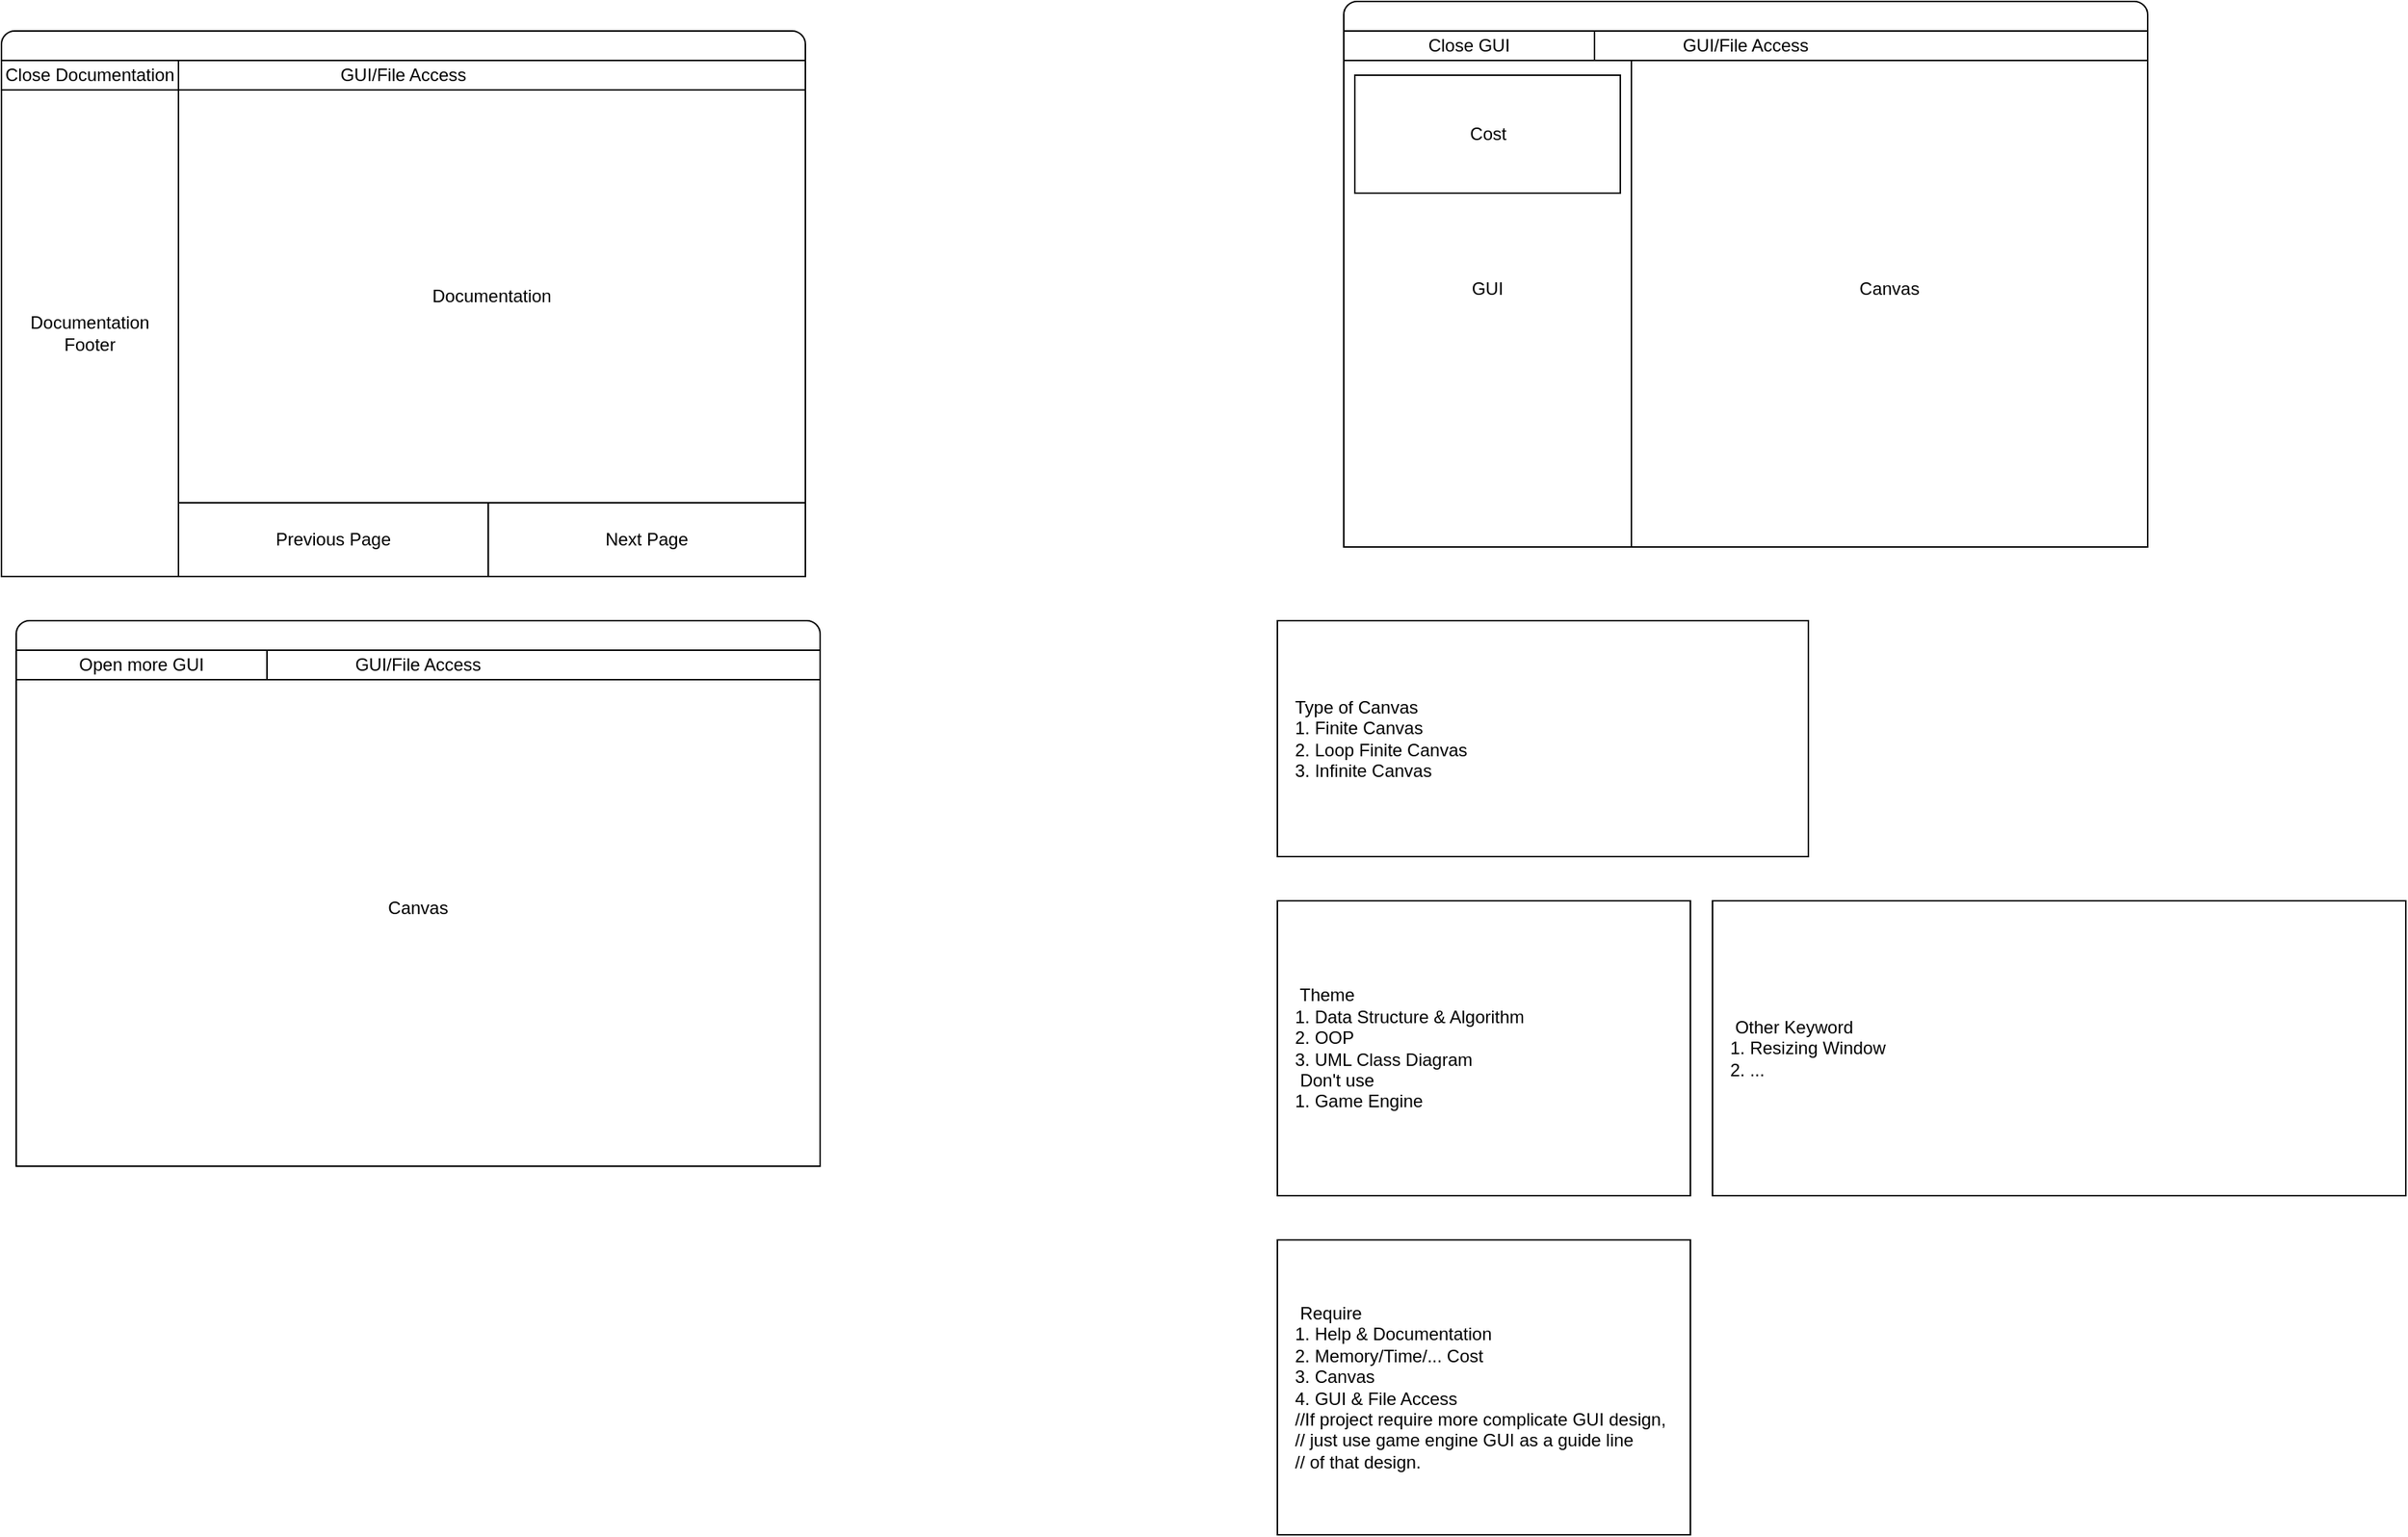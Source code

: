 <mxfile version="17.4.6" type="github">
  <diagram id="iZvV0QXZY0Jg8EdIcTx6" name="Page-1">
    <mxGraphModel dx="704" dy="897" grid="1" gridSize="10" guides="1" tooltips="1" connect="1" arrows="1" fold="1" page="1" pageScale="1" pageWidth="850" pageHeight="1100" math="0" shadow="0">
      <root>
        <mxCell id="0" />
        <mxCell id="1" parent="0" />
        <mxCell id="L_Wf4HDOLT7ESg3Hb2uH-10" value="Type of Canvas&lt;br style=&quot;font-size: 12px;&quot;&gt;1. Finite Canvas&lt;br style=&quot;font-size: 12px;&quot;&gt;2. Loop Finite Canvas&lt;br style=&quot;font-size: 12px;&quot;&gt;3. Infinite Canvas" style="rounded=0;whiteSpace=wrap;html=1;fontSize=12;align=left;spacingLeft=10;" parent="1" vertex="1">
          <mxGeometry x="1765" y="460" width="360" height="160" as="geometry" />
        </mxCell>
        <mxCell id="JNy_GUmZBoZxvFaLuv2r-1" value="&lt;span style=&quot;white-space: pre&quot;&gt;	Theme&lt;br&gt;1. Data Structure &amp;amp; Algorithm&lt;br&gt;2. OOP&lt;br&gt;3. UML Class Diagram&lt;br&gt;&lt;span style=&quot;white-space: pre&quot;&gt;	Don&#39;t use&lt;br&gt;&lt;/span&gt;1. Game Engine&lt;br&gt;&lt;/span&gt;" style="rounded=0;whiteSpace=wrap;html=1;align=left;spacingLeft=10;" vertex="1" parent="1">
          <mxGeometry x="1765" y="650" width="280" height="200" as="geometry" />
        </mxCell>
        <mxCell id="JNy_GUmZBoZxvFaLuv2r-2" value="&lt;span style=&quot;white-space: pre&quot;&gt;	Require&lt;br&gt;1. Help &amp;amp; Documentation&lt;br&gt;2. Memory/Time/... Cost&lt;br&gt;3. Canvas&lt;br&gt;4. GUI &amp;amp; File Access&lt;br/&gt;//If project require more complicate GUI design,&lt;br/&gt;// just use game engine GUI as a guide line &lt;br/&gt;// of that design.&lt;br&gt;&lt;/span&gt;" style="rounded=0;whiteSpace=wrap;html=1;spacingLeft=10;align=left;" vertex="1" parent="1">
          <mxGeometry x="1765" y="880" width="280" height="200" as="geometry" />
        </mxCell>
        <mxCell id="JNy_GUmZBoZxvFaLuv2r-3" value="" style="group" vertex="1" connectable="0" parent="1">
          <mxGeometry x="1810" y="40" width="545" height="370" as="geometry" />
        </mxCell>
        <mxCell id="JNy_GUmZBoZxvFaLuv2r-4" value="" style="rounded=1;whiteSpace=wrap;html=1;" vertex="1" parent="JNy_GUmZBoZxvFaLuv2r-3">
          <mxGeometry width="545" height="60" as="geometry" />
        </mxCell>
        <mxCell id="JNy_GUmZBoZxvFaLuv2r-5" value="Canvas" style="whiteSpace=wrap;html=1;aspect=fixed;" vertex="1" parent="JNy_GUmZBoZxvFaLuv2r-3">
          <mxGeometry x="195" y="20" width="350" height="350" as="geometry" />
        </mxCell>
        <mxCell id="JNy_GUmZBoZxvFaLuv2r-6" value="GUI" style="rounded=0;whiteSpace=wrap;html=1;" vertex="1" parent="JNy_GUmZBoZxvFaLuv2r-3">
          <mxGeometry y="20" width="195" height="350" as="geometry" />
        </mxCell>
        <mxCell id="JNy_GUmZBoZxvFaLuv2r-7" value="Cost" style="rounded=0;whiteSpace=wrap;html=1;" vertex="1" parent="JNy_GUmZBoZxvFaLuv2r-3">
          <mxGeometry x="7.5" y="50" width="180" height="80" as="geometry" />
        </mxCell>
        <mxCell id="JNy_GUmZBoZxvFaLuv2r-8" value="GUI/File Access" style="rounded=0;whiteSpace=wrap;html=1;" vertex="1" parent="JNy_GUmZBoZxvFaLuv2r-3">
          <mxGeometry y="20" width="545" height="20" as="geometry" />
        </mxCell>
        <mxCell id="JNy_GUmZBoZxvFaLuv2r-9" value="Close GUI" style="rounded=0;whiteSpace=wrap;html=1;" vertex="1" parent="JNy_GUmZBoZxvFaLuv2r-3">
          <mxGeometry y="20" width="170" height="20" as="geometry" />
        </mxCell>
        <mxCell id="JNy_GUmZBoZxvFaLuv2r-10" value="" style="group" vertex="1" connectable="0" parent="1">
          <mxGeometry x="910" y="460" width="545" height="370" as="geometry" />
        </mxCell>
        <mxCell id="JNy_GUmZBoZxvFaLuv2r-11" value="" style="rounded=1;whiteSpace=wrap;html=1;" vertex="1" parent="JNy_GUmZBoZxvFaLuv2r-10">
          <mxGeometry width="545" height="60" as="geometry" />
        </mxCell>
        <mxCell id="JNy_GUmZBoZxvFaLuv2r-12" value="Canvas" style="rounded=0;whiteSpace=wrap;html=1;" vertex="1" parent="JNy_GUmZBoZxvFaLuv2r-10">
          <mxGeometry y="20" width="545" height="350" as="geometry" />
        </mxCell>
        <mxCell id="JNy_GUmZBoZxvFaLuv2r-13" value="GUI/File Access" style="rounded=0;whiteSpace=wrap;html=1;" vertex="1" parent="JNy_GUmZBoZxvFaLuv2r-10">
          <mxGeometry y="20" width="545" height="20" as="geometry" />
        </mxCell>
        <mxCell id="JNy_GUmZBoZxvFaLuv2r-14" value="Open more GUI" style="rounded=0;whiteSpace=wrap;html=1;" vertex="1" parent="JNy_GUmZBoZxvFaLuv2r-10">
          <mxGeometry y="20" width="170" height="20" as="geometry" />
        </mxCell>
        <mxCell id="JNy_GUmZBoZxvFaLuv2r-24" value="" style="group" vertex="1" connectable="0" parent="1">
          <mxGeometry x="900" y="60" width="545" height="380" as="geometry" />
        </mxCell>
        <mxCell id="JNy_GUmZBoZxvFaLuv2r-15" value="" style="group" vertex="1" connectable="0" parent="JNy_GUmZBoZxvFaLuv2r-24">
          <mxGeometry width="545" height="380" as="geometry" />
        </mxCell>
        <mxCell id="JNy_GUmZBoZxvFaLuv2r-16" value="" style="rounded=1;whiteSpace=wrap;html=1;" vertex="1" parent="JNy_GUmZBoZxvFaLuv2r-15">
          <mxGeometry width="545" height="60" as="geometry" />
        </mxCell>
        <mxCell id="JNy_GUmZBoZxvFaLuv2r-17" value="" style="rounded=0;whiteSpace=wrap;html=1;" vertex="1" parent="JNy_GUmZBoZxvFaLuv2r-15">
          <mxGeometry y="20" width="545" height="350" as="geometry" />
        </mxCell>
        <mxCell id="JNy_GUmZBoZxvFaLuv2r-18" value="GUI/File Access" style="rounded=0;whiteSpace=wrap;html=1;" vertex="1" parent="JNy_GUmZBoZxvFaLuv2r-15">
          <mxGeometry y="20" width="545" height="20" as="geometry" />
        </mxCell>
        <mxCell id="JNy_GUmZBoZxvFaLuv2r-19" value="Documentation Footer" style="rounded=0;whiteSpace=wrap;html=1;" vertex="1" parent="JNy_GUmZBoZxvFaLuv2r-15">
          <mxGeometry y="40" width="120" height="330" as="geometry" />
        </mxCell>
        <mxCell id="JNy_GUmZBoZxvFaLuv2r-20" value="Documentation" style="rounded=0;whiteSpace=wrap;html=1;" vertex="1" parent="JNy_GUmZBoZxvFaLuv2r-15">
          <mxGeometry x="120" y="40" width="425" height="280" as="geometry" />
        </mxCell>
        <mxCell id="JNy_GUmZBoZxvFaLuv2r-21" value="Previous Page" style="rounded=0;whiteSpace=wrap;html=1;" vertex="1" parent="JNy_GUmZBoZxvFaLuv2r-15">
          <mxGeometry x="120" y="320" width="210" height="50" as="geometry" />
        </mxCell>
        <mxCell id="JNy_GUmZBoZxvFaLuv2r-22" value="Next Page" style="rounded=0;whiteSpace=wrap;html=1;" vertex="1" parent="JNy_GUmZBoZxvFaLuv2r-15">
          <mxGeometry x="330" y="320" width="215" height="50" as="geometry" />
        </mxCell>
        <mxCell id="JNy_GUmZBoZxvFaLuv2r-23" value="Close Documentation" style="rounded=0;whiteSpace=wrap;html=1;" vertex="1" parent="JNy_GUmZBoZxvFaLuv2r-24">
          <mxGeometry y="20" width="120" height="20" as="geometry" />
        </mxCell>
        <mxCell id="JNy_GUmZBoZxvFaLuv2r-25" value="&lt;span style=&quot;white-space: pre&quot;&gt;	Other Keyword&lt;br/&gt;1. Resizing Window&lt;br/&gt;2. ...&lt;br/&gt;&lt;/span&gt;" style="rounded=0;whiteSpace=wrap;html=1;fontSize=12;align=left;spacingLeft=10;" vertex="1" parent="1">
          <mxGeometry x="2060" y="650" width="470" height="200" as="geometry" />
        </mxCell>
      </root>
    </mxGraphModel>
  </diagram>
</mxfile>
